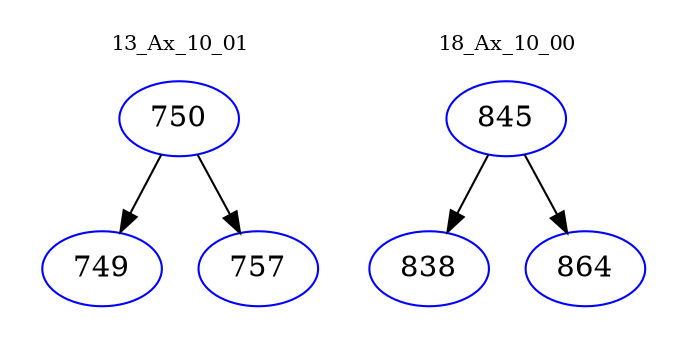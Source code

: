 digraph{
subgraph cluster_0 {
color = white
label = "13_Ax_10_01";
fontsize=10;
T0_750 [label="750", color="blue"]
T0_750 -> T0_749 [color="black"]
T0_749 [label="749", color="blue"]
T0_750 -> T0_757 [color="black"]
T0_757 [label="757", color="blue"]
}
subgraph cluster_1 {
color = white
label = "18_Ax_10_00";
fontsize=10;
T1_845 [label="845", color="blue"]
T1_845 -> T1_838 [color="black"]
T1_838 [label="838", color="blue"]
T1_845 -> T1_864 [color="black"]
T1_864 [label="864", color="blue"]
}
}
